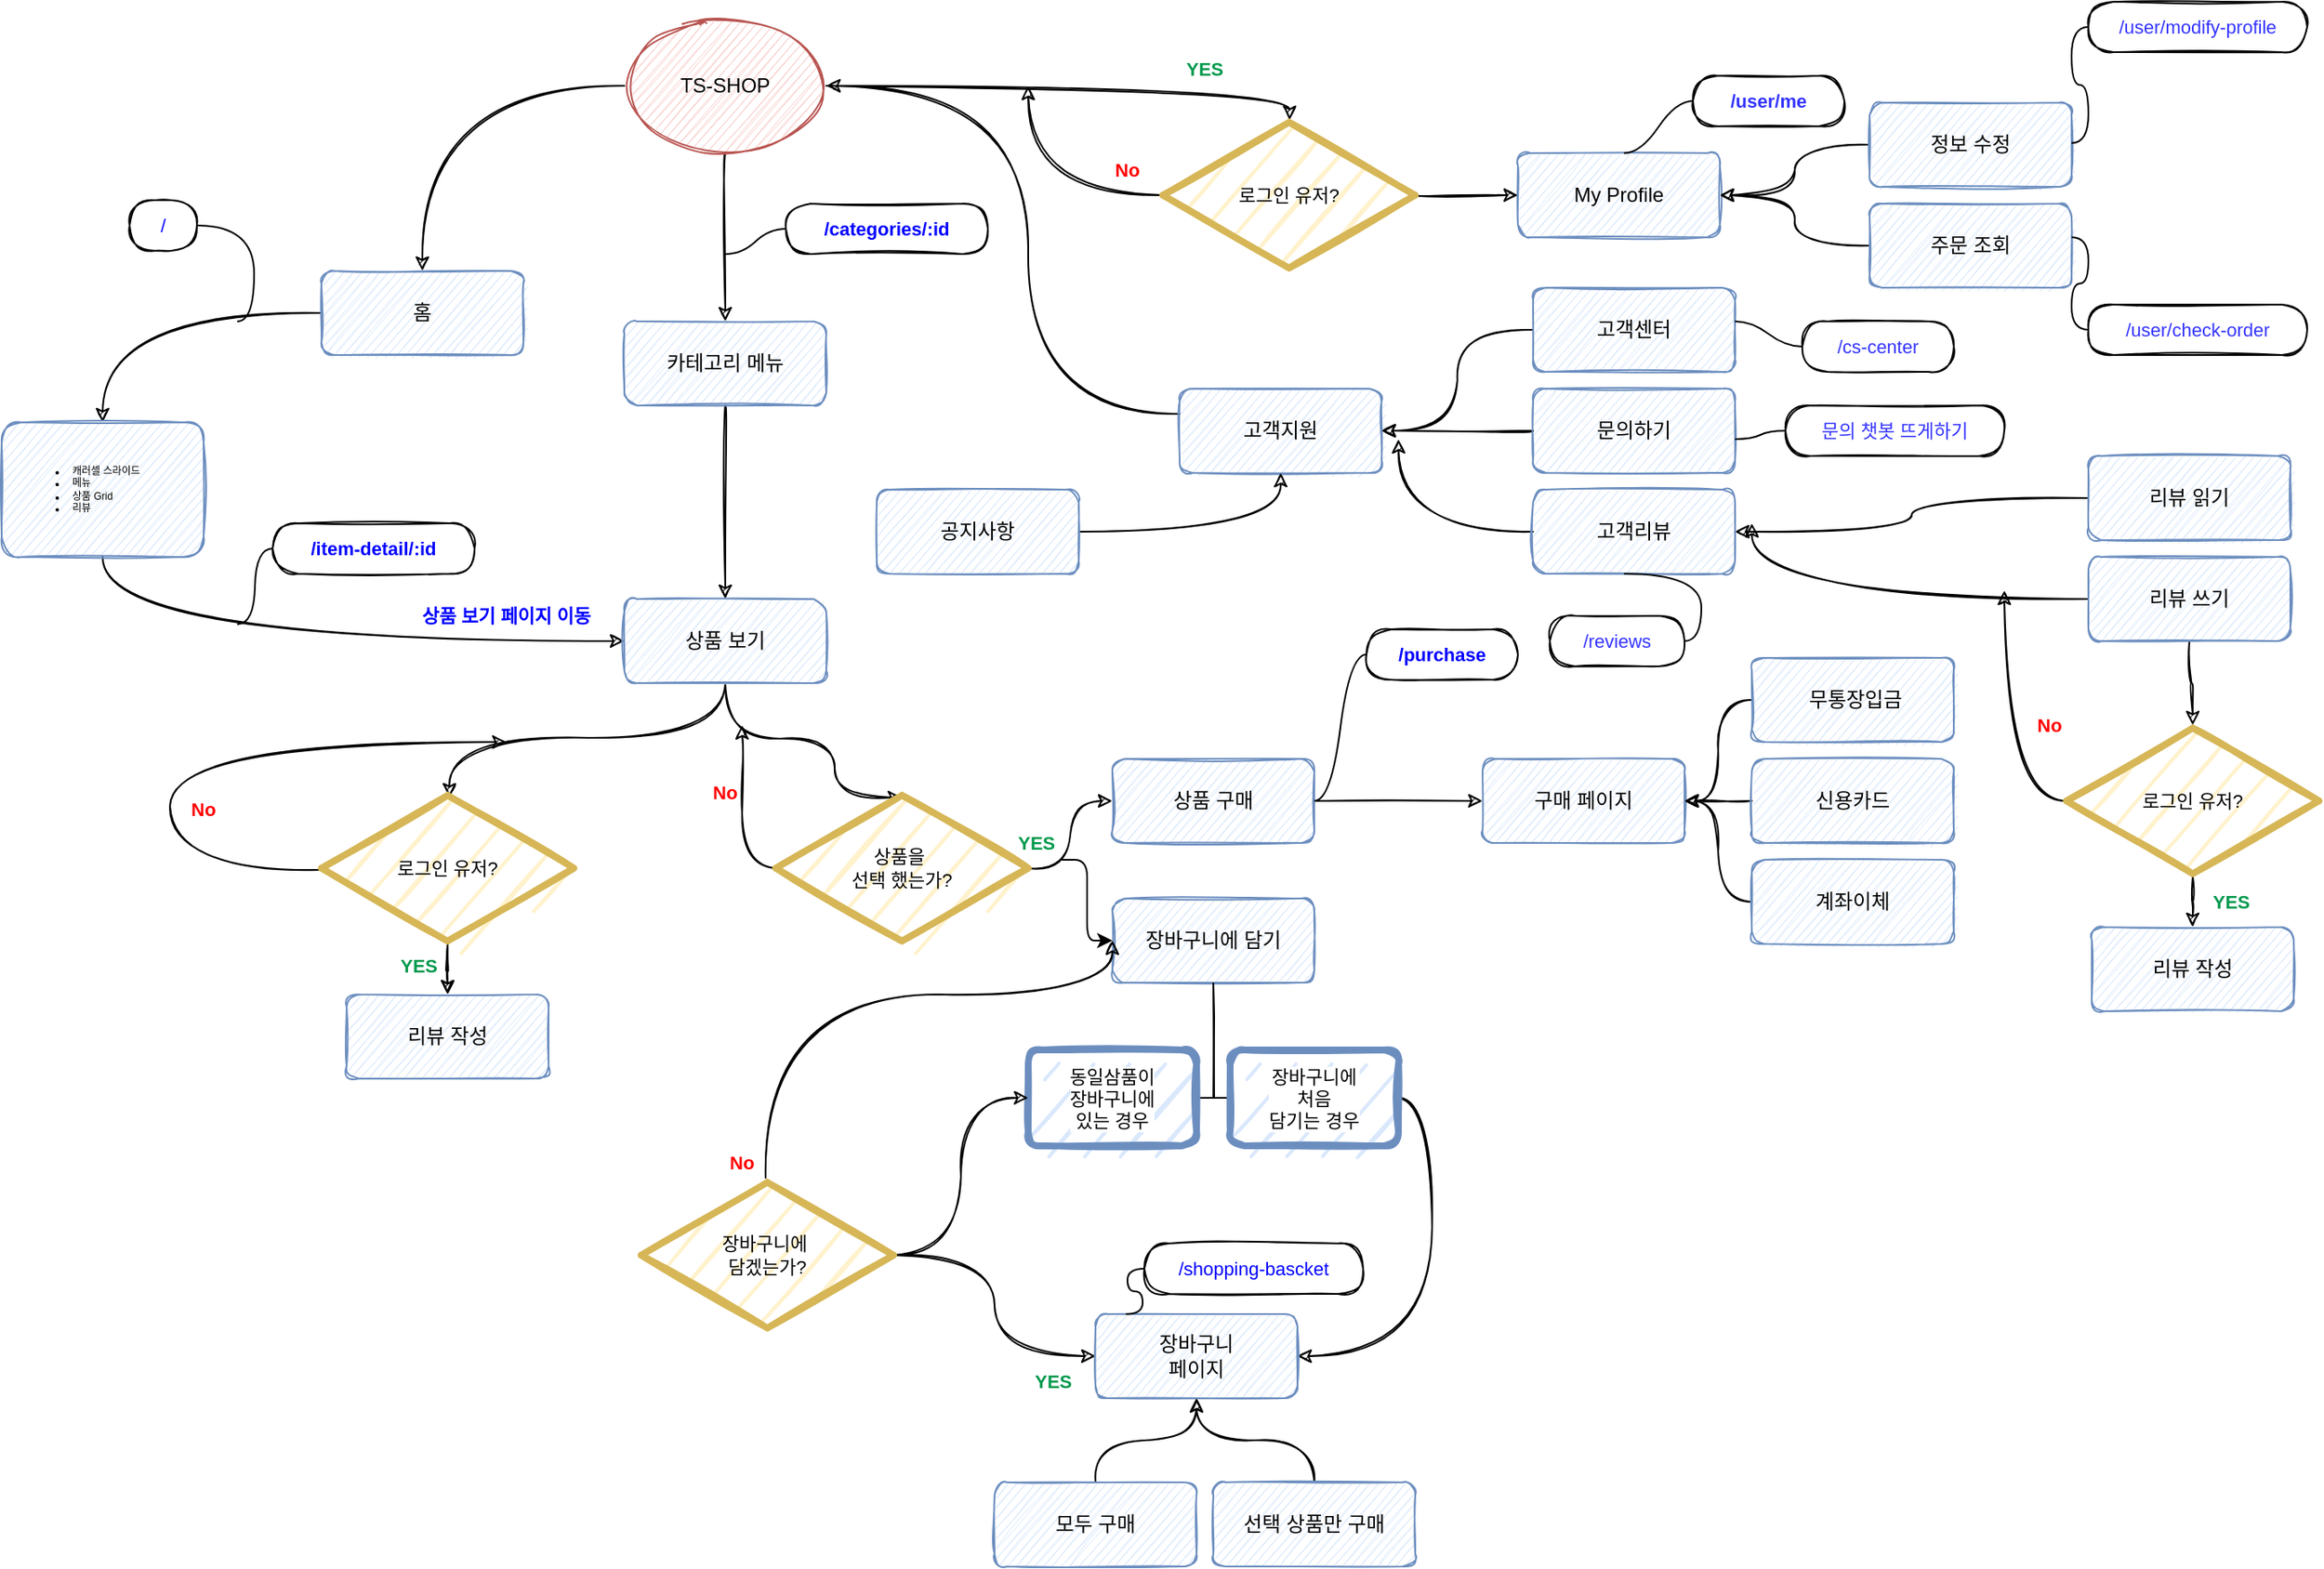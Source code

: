 <mxfile version="14.4.3" type="device"><diagram id="URcRM66wuQCaEHeWnDyR" name="Page-1"><mxGraphModel dx="2858" dy="1134" grid="1" gridSize="10" guides="1" tooltips="1" connect="1" arrows="1" fold="1" page="1" pageScale="1" pageWidth="827" pageHeight="1169" math="0" shadow="0"><root><mxCell id="0"/><mxCell id="1" parent="0"/><mxCell id="Hd69XE3GKQos9guleVR0-10" value="" style="edgeStyle=orthogonalEdgeStyle;orthogonalLoop=1;jettySize=auto;html=1;sketch=1;curved=1;" edge="1" parent="1" source="Hd69XE3GKQos9guleVR0-8" target="Hd69XE3GKQos9guleVR0-9"><mxGeometry relative="1" as="geometry"/></mxCell><mxCell id="Hd69XE3GKQos9guleVR0-22" style="edgeStyle=orthogonalEdgeStyle;curved=1;rounded=0;sketch=1;orthogonalLoop=1;jettySize=auto;html=1;entryX=0.5;entryY=0;entryDx=0;entryDy=0;fontSize=11;fontColor=#0000FF;" edge="1" parent="1" source="Hd69XE3GKQos9guleVR0-8" target="Hd69XE3GKQos9guleVR0-21"><mxGeometry relative="1" as="geometry"/></mxCell><mxCell id="Hd69XE3GKQos9guleVR0-120" style="edgeStyle=orthogonalEdgeStyle;curved=1;rounded=0;sketch=1;orthogonalLoop=1;jettySize=auto;html=1;entryX=0.502;entryY=0.004;entryDx=0;entryDy=0;entryPerimeter=0;fontSize=11;fontColor=#000000;" edge="1" parent="1" source="Hd69XE3GKQos9guleVR0-8" target="Hd69XE3GKQos9guleVR0-119"><mxGeometry relative="1" as="geometry"/></mxCell><mxCell id="Hd69XE3GKQos9guleVR0-8" value="TS-SHOP" style="ellipse;whiteSpace=wrap;html=1;sketch=1;rounded=1;fillColor=#f8cecc;strokeColor=#b85450;" vertex="1" parent="1"><mxGeometry x="-180" y="20" width="120" height="80" as="geometry"/></mxCell><mxCell id="Hd69XE3GKQos9guleVR0-14" value="" style="edgeStyle=orthogonalEdgeStyle;sketch=1;orthogonalLoop=1;jettySize=auto;html=1;fontSize=6;curved=1;" edge="1" parent="1" source="Hd69XE3GKQos9guleVR0-9" target="Hd69XE3GKQos9guleVR0-11"><mxGeometry relative="1" as="geometry"/></mxCell><mxCell id="Hd69XE3GKQos9guleVR0-9" value="홈" style="whiteSpace=wrap;html=1;fillColor=#dae8fc;strokeColor=#6c8ebf;sketch=1;rounded=1;" vertex="1" parent="1"><mxGeometry x="-360" y="170" width="120" height="50" as="geometry"/></mxCell><mxCell id="Hd69XE3GKQos9guleVR0-31" style="edgeStyle=orthogonalEdgeStyle;curved=1;rounded=0;sketch=1;orthogonalLoop=1;jettySize=auto;html=1;entryX=0;entryY=0.5;entryDx=0;entryDy=0;fontSize=11;fontColor=#0000FF;exitX=0.5;exitY=1;exitDx=0;exitDy=0;" edge="1" parent="1" source="Hd69XE3GKQos9guleVR0-11" target="Hd69XE3GKQos9guleVR0-26"><mxGeometry relative="1" as="geometry"/></mxCell><mxCell id="Hd69XE3GKQos9guleVR0-11" value="&lt;ul style=&quot;font-size: 6px;&quot;&gt;&lt;li style=&quot;font-size: 6px;&quot;&gt;캐러셀 스라이드&lt;/li&gt;&lt;li style=&quot;font-size: 6px;&quot;&gt;메뉴&lt;/li&gt;&lt;li style=&quot;font-size: 6px;&quot;&gt;상품 Grid&lt;/li&gt;&lt;li style=&quot;font-size: 6px;&quot;&gt;리뷰&lt;/li&gt;&lt;/ul&gt;" style="text;strokeColor=#6c8ebf;fillColor=#dae8fc;html=1;whiteSpace=wrap;verticalAlign=middle;overflow=hidden;fontSize=6;sketch=1;align=left;rounded=1;" vertex="1" parent="1"><mxGeometry x="-550" y="260" width="120" height="80" as="geometry"/></mxCell><mxCell id="Hd69XE3GKQos9guleVR0-27" style="edgeStyle=orthogonalEdgeStyle;curved=1;rounded=0;sketch=1;orthogonalLoop=1;jettySize=auto;html=1;fontSize=11;fontColor=#0000FF;" edge="1" parent="1" source="Hd69XE3GKQos9guleVR0-21" target="Hd69XE3GKQos9guleVR0-26"><mxGeometry relative="1" as="geometry"/></mxCell><mxCell id="Hd69XE3GKQos9guleVR0-21" value="카테고리 메뉴" style="whiteSpace=wrap;html=1;fillColor=#dae8fc;strokeColor=#6c8ebf;sketch=1;rounded=1;" vertex="1" parent="1"><mxGeometry x="-180" y="200" width="120" height="50" as="geometry"/></mxCell><mxCell id="Hd69XE3GKQos9guleVR0-41" style="edgeStyle=orthogonalEdgeStyle;curved=1;rounded=0;sketch=1;orthogonalLoop=1;jettySize=auto;html=1;entryX=0.507;entryY=0.033;entryDx=0;entryDy=0;fontSize=11;fontColor=#0000FF;exitX=0.5;exitY=1;exitDx=0;exitDy=0;entryPerimeter=0;" edge="1" parent="1" source="Hd69XE3GKQos9guleVR0-26" target="Hd69XE3GKQos9guleVR0-45"><mxGeometry relative="1" as="geometry"><mxPoint x="-240" y="450" as="targetPoint"/></mxGeometry></mxCell><mxCell id="Hd69XE3GKQos9guleVR0-63" style="edgeStyle=orthogonalEdgeStyle;curved=1;rounded=0;sketch=1;orthogonalLoop=1;jettySize=auto;html=1;entryX=0.5;entryY=0.033;entryDx=0;entryDy=0;entryPerimeter=0;fontSize=11;fontColor=#00994D;" edge="1" parent="1" source="Hd69XE3GKQos9guleVR0-26" target="Hd69XE3GKQos9guleVR0-61"><mxGeometry relative="1" as="geometry"><Array as="points"><mxPoint x="-120" y="448"/><mxPoint x="-55" y="448"/></Array></mxGeometry></mxCell><mxCell id="Hd69XE3GKQos9guleVR0-26" value="상품 보기" style="whiteSpace=wrap;html=1;fillColor=#dae8fc;strokeColor=#6c8ebf;sketch=1;rounded=1;" vertex="1" parent="1"><mxGeometry x="-180" y="365" width="120" height="50" as="geometry"/></mxCell><mxCell id="Hd69XE3GKQos9guleVR0-32" value="상품 보기 페이지 이동" style="text;html=1;strokeColor=none;fillColor=none;align=center;verticalAlign=middle;whiteSpace=wrap;rounded=0;sketch=1;fontSize=11;fontColor=#0000FF;fontStyle=1" vertex="1" parent="1"><mxGeometry x="-310" y="365" width="120" height="20" as="geometry"/></mxCell><mxCell id="Hd69XE3GKQos9guleVR0-33" value="/categories/:id" style="whiteSpace=wrap;html=1;rounded=1;arcSize=50;align=center;verticalAlign=middle;strokeWidth=1;autosize=1;spacing=4;treeFolding=1;treeMoving=1;newEdgeStyle={&quot;edgeStyle&quot;:&quot;entityRelationEdgeStyle&quot;,&quot;startArrow&quot;:&quot;none&quot;,&quot;endArrow&quot;:&quot;none&quot;,&quot;segment&quot;:10,&quot;curved&quot;:1};sketch=1;gradientColor=none;fontSize=11;fontColor=#0000FF;fontStyle=1" vertex="1" parent="1"><mxGeometry x="-84" y="130" width="120" height="30" as="geometry"/></mxCell><mxCell id="Hd69XE3GKQos9guleVR0-34" value="" style="edgeStyle=entityRelationEdgeStyle;startArrow=none;endArrow=none;segment=10;curved=1;fontSize=11;fontColor=#0000FF;" edge="1" target="Hd69XE3GKQos9guleVR0-33" parent="1"><mxGeometry relative="1" as="geometry"><mxPoint x="-120" y="160" as="sourcePoint"/></mxGeometry></mxCell><mxCell id="Hd69XE3GKQos9guleVR0-39" value="장바구니에 담기" style="whiteSpace=wrap;html=1;fillColor=#dae8fc;strokeColor=#6c8ebf;sketch=1;rounded=1;" vertex="1" parent="1"><mxGeometry x="110" y="543" width="120" height="50" as="geometry"/></mxCell><mxCell id="Hd69XE3GKQos9guleVR0-77" style="edgeStyle=orthogonalEdgeStyle;curved=1;rounded=0;sketch=1;orthogonalLoop=1;jettySize=auto;html=1;entryX=0;entryY=0.5;entryDx=0;entryDy=0;fontSize=11;fontColor=#00994D;" edge="1" parent="1" source="Hd69XE3GKQos9guleVR0-40" target="Hd69XE3GKQos9guleVR0-76"><mxGeometry relative="1" as="geometry"/></mxCell><mxCell id="Hd69XE3GKQos9guleVR0-40" value="상품 구매" style="whiteSpace=wrap;html=1;fillColor=#dae8fc;strokeColor=#6c8ebf;sketch=1;rounded=1;" vertex="1" parent="1"><mxGeometry x="110" y="460" width="120" height="50" as="geometry"/></mxCell><mxCell id="Hd69XE3GKQos9guleVR0-48" style="edgeStyle=orthogonalEdgeStyle;curved=1;rounded=0;sketch=1;orthogonalLoop=1;jettySize=auto;html=1;fontSize=11;fontColor=#0000FF;exitX=-0.007;exitY=0.511;exitDx=0;exitDy=0;exitPerimeter=0;" edge="1" parent="1" source="Hd69XE3GKQos9guleVR0-45"><mxGeometry relative="1" as="geometry"><mxPoint x="-250" y="450" as="targetPoint"/><Array as="points"><mxPoint x="-450" y="526"/><mxPoint x="-450" y="450"/></Array></mxGeometry></mxCell><mxCell id="Hd69XE3GKQos9guleVR0-55" style="edgeStyle=orthogonalEdgeStyle;curved=1;rounded=0;sketch=1;orthogonalLoop=1;jettySize=auto;html=1;entryX=0.5;entryY=0;entryDx=0;entryDy=0;fontSize=11;fontColor=#FF0000;" edge="1" parent="1" source="Hd69XE3GKQos9guleVR0-45" target="Hd69XE3GKQos9guleVR0-54"><mxGeometry relative="1" as="geometry"/></mxCell><mxCell id="Hd69XE3GKQos9guleVR0-70" value="" style="edgeStyle=orthogonalEdgeStyle;curved=1;rounded=0;sketch=1;orthogonalLoop=1;jettySize=auto;html=1;fontSize=11;fontColor=#00994D;" edge="1" parent="1" source="Hd69XE3GKQos9guleVR0-45" target="Hd69XE3GKQos9guleVR0-54"><mxGeometry relative="1" as="geometry"/></mxCell><mxCell id="Hd69XE3GKQos9guleVR0-45" value="로그인 유저?" style="html=1;whiteSpace=wrap;aspect=fixed;shape=isoRectangle;rounded=1;sketch=1;strokeWidth=4;fontSize=11;align=center;fillColor=#fff2cc;strokeColor=#d6b656;" vertex="1" parent="1"><mxGeometry x="-360" y="480" width="150" height="90" as="geometry"/></mxCell><mxCell id="Hd69XE3GKQos9guleVR0-49" value="/item-detail/:id" style="whiteSpace=wrap;html=1;rounded=1;arcSize=50;align=center;verticalAlign=middle;strokeWidth=1;autosize=1;spacing=4;treeFolding=1;treeMoving=1;newEdgeStyle={&quot;edgeStyle&quot;:&quot;entityRelationEdgeStyle&quot;,&quot;startArrow&quot;:&quot;none&quot;,&quot;endArrow&quot;:&quot;none&quot;,&quot;segment&quot;:10,&quot;curved&quot;:1};sketch=1;gradientColor=none;fontSize=11;fontColor=#0000FF;fontStyle=1" vertex="1" parent="1"><mxGeometry x="-389" y="320" width="120" height="30" as="geometry"/></mxCell><mxCell id="Hd69XE3GKQos9guleVR0-50" value="" style="edgeStyle=entityRelationEdgeStyle;startArrow=none;endArrow=none;segment=10;curved=1;fontSize=11;fontColor=#0000FF;" edge="1" target="Hd69XE3GKQos9guleVR0-49" parent="1"><mxGeometry relative="1" as="geometry"><mxPoint x="-410" y="380" as="sourcePoint"/></mxGeometry></mxCell><mxCell id="Hd69XE3GKQos9guleVR0-51" value="/" style="whiteSpace=wrap;html=1;rounded=1;arcSize=50;align=center;verticalAlign=middle;strokeWidth=1;autosize=1;spacing=4;treeFolding=1;treeMoving=1;newEdgeStyle={&quot;edgeStyle&quot;:&quot;entityRelationEdgeStyle&quot;,&quot;startArrow&quot;:&quot;none&quot;,&quot;endArrow&quot;:&quot;none&quot;,&quot;segment&quot;:10,&quot;curved&quot;:1};sketch=1;gradientColor=none;fontSize=11;fontColor=#0000FF;" vertex="1" parent="1"><mxGeometry x="-474" y="128" width="40" height="30" as="geometry"/></mxCell><mxCell id="Hd69XE3GKQos9guleVR0-52" value="" style="edgeStyle=entityRelationEdgeStyle;startArrow=none;endArrow=none;segment=10;curved=1;fontSize=11;fontColor=#0000FF;" edge="1" target="Hd69XE3GKQos9guleVR0-51" parent="1"><mxGeometry relative="1" as="geometry"><mxPoint x="-410" y="200" as="sourcePoint"/></mxGeometry></mxCell><mxCell id="Hd69XE3GKQos9guleVR0-53" value="No" style="text;html=1;strokeColor=none;fillColor=none;align=center;verticalAlign=middle;whiteSpace=wrap;rounded=0;sketch=1;fontSize=11;fontStyle=1;fontColor=#FF0000;" vertex="1" parent="1"><mxGeometry x="-440" y="480" width="20" height="20" as="geometry"/></mxCell><mxCell id="Hd69XE3GKQos9guleVR0-54" value="리뷰 작성" style="whiteSpace=wrap;html=1;fillColor=#dae8fc;strokeColor=#6c8ebf;sketch=1;rounded=1;" vertex="1" parent="1"><mxGeometry x="-345" y="600" width="120" height="50" as="geometry"/></mxCell><mxCell id="Hd69XE3GKQos9guleVR0-56" value="YES" style="text;html=1;strokeColor=none;fillColor=none;align=center;verticalAlign=middle;whiteSpace=wrap;rounded=0;sketch=1;fontSize=11;fontStyle=1;fontColor=#00994D;" vertex="1" parent="1"><mxGeometry x="-317" y="573" width="30" height="20" as="geometry"/></mxCell><mxCell id="Hd69XE3GKQos9guleVR0-68" style="edgeStyle=orthogonalEdgeStyle;curved=1;rounded=0;sketch=1;orthogonalLoop=1;jettySize=auto;html=1;fontSize=11;fontColor=#00994D;" edge="1" parent="1" source="Hd69XE3GKQos9guleVR0-61" target="Hd69XE3GKQos9guleVR0-40"><mxGeometry relative="1" as="geometry"/></mxCell><mxCell id="Hd69XE3GKQos9guleVR0-74" style="edgeStyle=orthogonalEdgeStyle;curved=1;rounded=0;sketch=1;orthogonalLoop=1;jettySize=auto;html=1;fontSize=11;fontColor=#00994D;" edge="1" parent="1" source="Hd69XE3GKQos9guleVR0-61"><mxGeometry relative="1" as="geometry"><mxPoint x="-110" y="440" as="targetPoint"/></mxGeometry></mxCell><mxCell id="Hd69XE3GKQos9guleVR0-61" value="상품을&amp;nbsp;&lt;br&gt;선택 했는가?" style="html=1;whiteSpace=wrap;aspect=fixed;shape=isoRectangle;rounded=1;sketch=1;strokeWidth=4;fontSize=11;align=center;fillColor=#fff2cc;strokeColor=#d6b656;" vertex="1" parent="1"><mxGeometry x="-90" y="480" width="150" height="90" as="geometry"/></mxCell><mxCell id="Hd69XE3GKQos9guleVR0-69" value="" style="edgeStyle=elbowEdgeStyle;elbow=horizontal;endArrow=classic;html=1;fontSize=11;fontColor=#00994D;entryX=0;entryY=0.5;entryDx=0;entryDy=0;" edge="1" parent="1" target="Hd69XE3GKQos9guleVR0-39"><mxGeometry width="50" height="50" relative="1" as="geometry"><mxPoint x="80" y="520" as="sourcePoint"/><mxPoint x="100" y="570" as="targetPoint"/></mxGeometry></mxCell><mxCell id="Hd69XE3GKQos9guleVR0-71" value="YES" style="text;html=1;strokeColor=none;fillColor=none;align=center;verticalAlign=middle;whiteSpace=wrap;rounded=0;sketch=1;fontSize=11;fontStyle=1;fontColor=#00994D;" vertex="1" parent="1"><mxGeometry x="50" y="500" width="30" height="20" as="geometry"/></mxCell><mxCell id="Hd69XE3GKQos9guleVR0-75" value="No" style="text;html=1;strokeColor=none;fillColor=none;align=center;verticalAlign=middle;whiteSpace=wrap;rounded=0;sketch=1;fontSize=11;fontStyle=1;fontColor=#FF0000;" vertex="1" parent="1"><mxGeometry x="-130" y="470" width="20" height="20" as="geometry"/></mxCell><mxCell id="Hd69XE3GKQos9guleVR0-76" value="구매 페이지" style="whiteSpace=wrap;html=1;fillColor=#dae8fc;strokeColor=#6c8ebf;sketch=1;rounded=1;" vertex="1" parent="1"><mxGeometry x="330" y="460" width="120" height="50" as="geometry"/></mxCell><mxCell id="Hd69XE3GKQos9guleVR0-85" value="/purchase" style="whiteSpace=wrap;html=1;rounded=1;arcSize=50;align=center;verticalAlign=middle;strokeWidth=1;autosize=1;spacing=4;treeFolding=1;treeMoving=1;newEdgeStyle={&quot;edgeStyle&quot;:&quot;entityRelationEdgeStyle&quot;,&quot;startArrow&quot;:&quot;none&quot;,&quot;endArrow&quot;:&quot;none&quot;,&quot;segment&quot;:10,&quot;curved&quot;:1};sketch=1;gradientColor=none;fontSize=11;labelBackgroundColor=#ffffff;fontColor=#0000FF;fontStyle=1" vertex="1" parent="1"><mxGeometry x="261" y="383" width="90" height="30" as="geometry"/></mxCell><mxCell id="Hd69XE3GKQos9guleVR0-86" value="" style="edgeStyle=entityRelationEdgeStyle;startArrow=none;endArrow=none;segment=10;curved=1;fontSize=11;fontColor=#00994D;exitX=1;exitY=0.5;exitDx=0;exitDy=0;" edge="1" target="Hd69XE3GKQos9guleVR0-85" parent="1" source="Hd69XE3GKQos9guleVR0-40"><mxGeometry relative="1" as="geometry"><mxPoint x="210" y="430" as="sourcePoint"/></mxGeometry></mxCell><mxCell id="Hd69XE3GKQos9guleVR0-92" style="edgeStyle=orthogonalEdgeStyle;curved=1;rounded=0;sketch=1;orthogonalLoop=1;jettySize=auto;html=1;entryX=1;entryY=0.5;entryDx=0;entryDy=0;fontSize=11;fontColor=#0000FF;" edge="1" parent="1" source="Hd69XE3GKQos9guleVR0-87" target="Hd69XE3GKQos9guleVR0-76"><mxGeometry relative="1" as="geometry"/></mxCell><mxCell id="Hd69XE3GKQos9guleVR0-87" value="&amp;nbsp;무통장입금" style="whiteSpace=wrap;html=1;fillColor=#dae8fc;strokeColor=#6c8ebf;sketch=1;rounded=1;" vertex="1" parent="1"><mxGeometry x="490" y="400" width="120" height="50" as="geometry"/></mxCell><mxCell id="Hd69XE3GKQos9guleVR0-93" style="edgeStyle=orthogonalEdgeStyle;curved=1;rounded=0;sketch=1;orthogonalLoop=1;jettySize=auto;html=1;fontSize=11;fontColor=#0000FF;" edge="1" parent="1" source="Hd69XE3GKQos9guleVR0-88"><mxGeometry relative="1" as="geometry"><mxPoint x="450" y="485" as="targetPoint"/></mxGeometry></mxCell><mxCell id="Hd69XE3GKQos9guleVR0-88" value="신용카드" style="whiteSpace=wrap;html=1;fillColor=#dae8fc;strokeColor=#6c8ebf;sketch=1;rounded=1;" vertex="1" parent="1"><mxGeometry x="490" y="460" width="120" height="50" as="geometry"/></mxCell><mxCell id="Hd69XE3GKQos9guleVR0-94" style="edgeStyle=orthogonalEdgeStyle;curved=1;rounded=0;sketch=1;orthogonalLoop=1;jettySize=auto;html=1;entryX=1;entryY=0.5;entryDx=0;entryDy=0;fontSize=11;fontColor=#0000FF;" edge="1" parent="1" source="Hd69XE3GKQos9guleVR0-89" target="Hd69XE3GKQos9guleVR0-76"><mxGeometry relative="1" as="geometry"/></mxCell><mxCell id="Hd69XE3GKQos9guleVR0-89" value="계좌이체" style="whiteSpace=wrap;html=1;fillColor=#dae8fc;strokeColor=#6c8ebf;sketch=1;rounded=1;" vertex="1" parent="1"><mxGeometry x="490" y="520" width="120" height="50" as="geometry"/></mxCell><mxCell id="Hd69XE3GKQos9guleVR0-100" value="" style="edgeStyle=orthogonalEdgeStyle;startArrow=none;endArrow=none;rounded=0;targetPortConstraint=eastwest;sourcePortConstraint=northsouth;fontSize=11;fontColor=#0000FF;" edge="1" target="Hd69XE3GKQos9guleVR0-102" parent="1"><mxGeometry relative="1" as="geometry"><mxPoint x="170" y="593" as="sourcePoint"/></mxGeometry></mxCell><mxCell id="Hd69XE3GKQos9guleVR0-101" value="" style="edgeStyle=orthogonalEdgeStyle;startArrow=none;endArrow=none;rounded=0;targetPortConstraint=eastwest;sourcePortConstraint=northsouth;fontSize=11;fontColor=#0000FF;" edge="1" target="Hd69XE3GKQos9guleVR0-103" parent="1"><mxGeometry relative="1" as="geometry"><mxPoint x="170" y="593" as="sourcePoint"/></mxGeometry></mxCell><mxCell id="Hd69XE3GKQos9guleVR0-102" value="동일삼품이 &lt;br&gt;장바구니에&lt;br&gt;있는 경우" style="whiteSpace=wrap;html=1;align=center;verticalAlign=middle;treeFolding=1;treeMoving=1;rounded=1;labelBackgroundColor=#ffffff;sketch=1;strokeWidth=4;fontSize=11;fillColor=#dae8fc;strokeColor=#6c8ebf;" vertex="1" parent="1"><mxGeometry x="60" y="633" width="100" height="57" as="geometry"/></mxCell><mxCell id="Hd69XE3GKQos9guleVR0-111" style="edgeStyle=orthogonalEdgeStyle;curved=1;rounded=0;sketch=1;orthogonalLoop=1;jettySize=auto;html=1;entryX=1;entryY=0.5;entryDx=0;entryDy=0;fontSize=11;fontColor=#0000FF;exitX=1;exitY=0.5;exitDx=0;exitDy=0;" edge="1" parent="1" source="Hd69XE3GKQos9guleVR0-103" target="Hd69XE3GKQos9guleVR0-108"><mxGeometry relative="1" as="geometry"/></mxCell><mxCell id="Hd69XE3GKQos9guleVR0-103" value="&lt;font color=&quot;#000000&quot;&gt;장바구니에&lt;br&gt;처음&lt;br&gt;담기는 경우&lt;/font&gt;" style="whiteSpace=wrap;html=1;align=center;verticalAlign=middle;treeFolding=1;treeMoving=1;rounded=1;labelBackgroundColor=#ffffff;sketch=1;strokeWidth=4;fontSize=11;fillColor=#dae8fc;strokeColor=#6c8ebf;" vertex="1" parent="1"><mxGeometry x="180" y="633" width="100" height="57" as="geometry"/></mxCell><mxCell id="Hd69XE3GKQos9guleVR0-105" style="edgeStyle=orthogonalEdgeStyle;curved=1;rounded=0;sketch=1;orthogonalLoop=1;jettySize=auto;html=1;entryX=0;entryY=0.5;entryDx=0;entryDy=0;fontSize=11;fontColor=#0000FF;" edge="1" parent="1" source="Hd69XE3GKQos9guleVR0-104" target="Hd69XE3GKQos9guleVR0-102"><mxGeometry relative="1" as="geometry"/></mxCell><mxCell id="Hd69XE3GKQos9guleVR0-106" style="edgeStyle=orthogonalEdgeStyle;curved=1;rounded=0;sketch=1;orthogonalLoop=1;jettySize=auto;html=1;entryX=0;entryY=0.5;entryDx=0;entryDy=0;fontSize=11;fontColor=#0000FF;exitX=0.493;exitY=-0.011;exitDx=0;exitDy=0;exitPerimeter=0;" edge="1" parent="1" source="Hd69XE3GKQos9guleVR0-104" target="Hd69XE3GKQos9guleVR0-39"><mxGeometry relative="1" as="geometry"><Array as="points"><mxPoint x="-96" y="600"/><mxPoint x="110" y="600"/></Array></mxGeometry></mxCell><mxCell id="Hd69XE3GKQos9guleVR0-109" style="edgeStyle=orthogonalEdgeStyle;curved=1;rounded=0;sketch=1;orthogonalLoop=1;jettySize=auto;html=1;entryX=0;entryY=0.5;entryDx=0;entryDy=0;fontSize=11;fontColor=#0000FF;" edge="1" parent="1" source="Hd69XE3GKQos9guleVR0-104" target="Hd69XE3GKQos9guleVR0-108"><mxGeometry relative="1" as="geometry"/></mxCell><mxCell id="Hd69XE3GKQos9guleVR0-104" value="장바구니에&amp;nbsp;&lt;br&gt;담겠는가?" style="html=1;whiteSpace=wrap;aspect=fixed;shape=isoRectangle;rounded=1;sketch=1;strokeWidth=4;fontSize=11;align=center;fillColor=#fff2cc;strokeColor=#d6b656;" vertex="1" parent="1"><mxGeometry x="-170" y="710" width="150" height="90" as="geometry"/></mxCell><mxCell id="Hd69XE3GKQos9guleVR0-107" value="No" style="text;html=1;strokeColor=none;fillColor=none;align=center;verticalAlign=middle;whiteSpace=wrap;rounded=0;sketch=1;fontSize=11;fontStyle=1;fontColor=#FF0000;" vertex="1" parent="1"><mxGeometry x="-120" y="690" width="20" height="20" as="geometry"/></mxCell><mxCell id="Hd69XE3GKQos9guleVR0-108" value="장바구니&lt;br&gt;페이지" style="whiteSpace=wrap;html=1;fillColor=#dae8fc;strokeColor=#6c8ebf;sketch=1;rounded=1;" vertex="1" parent="1"><mxGeometry x="100" y="790" width="120" height="50" as="geometry"/></mxCell><mxCell id="Hd69XE3GKQos9guleVR0-110" value="YES" style="text;html=1;strokeColor=none;fillColor=none;align=center;verticalAlign=middle;whiteSpace=wrap;rounded=0;sketch=1;fontSize=11;fontStyle=1;fontColor=#00994D;" vertex="1" parent="1"><mxGeometry x="60" y="820" width="30" height="20" as="geometry"/></mxCell><mxCell id="Hd69XE3GKQos9guleVR0-112" value="/shopping-bascket" style="whiteSpace=wrap;html=1;rounded=1;arcSize=50;align=center;verticalAlign=middle;strokeWidth=1;autosize=1;spacing=4;treeFolding=1;treeMoving=1;newEdgeStyle={&quot;edgeStyle&quot;:&quot;entityRelationEdgeStyle&quot;,&quot;startArrow&quot;:&quot;none&quot;,&quot;endArrow&quot;:&quot;none&quot;,&quot;segment&quot;:10,&quot;curved&quot;:1};labelBackgroundColor=#ffffff;sketch=1;gradientColor=none;fontSize=11;fontColor=#0000FF;" vertex="1" parent="1"><mxGeometry x="129" y="748" width="130" height="30" as="geometry"/></mxCell><mxCell id="Hd69XE3GKQos9guleVR0-113" value="" style="edgeStyle=entityRelationEdgeStyle;startArrow=none;endArrow=none;segment=10;curved=1;fontSize=11;fontColor=#0000FF;" edge="1" target="Hd69XE3GKQos9guleVR0-112" parent="1"><mxGeometry relative="1" as="geometry"><mxPoint x="118" y="790" as="sourcePoint"/></mxGeometry></mxCell><mxCell id="Hd69XE3GKQos9guleVR0-116" style="edgeStyle=orthogonalEdgeStyle;curved=1;rounded=0;sketch=1;orthogonalLoop=1;jettySize=auto;html=1;entryX=0.5;entryY=1;entryDx=0;entryDy=0;fontSize=11;fontColor=#000000;" edge="1" parent="1" source="Hd69XE3GKQos9guleVR0-114" target="Hd69XE3GKQos9guleVR0-108"><mxGeometry relative="1" as="geometry"/></mxCell><mxCell id="Hd69XE3GKQos9guleVR0-114" value="모두 구매" style="whiteSpace=wrap;html=1;fillColor=#dae8fc;strokeColor=#6c8ebf;sketch=1;rounded=1;" vertex="1" parent="1"><mxGeometry x="40" y="890" width="120" height="50" as="geometry"/></mxCell><mxCell id="Hd69XE3GKQos9guleVR0-117" style="edgeStyle=orthogonalEdgeStyle;curved=1;rounded=0;sketch=1;orthogonalLoop=1;jettySize=auto;html=1;fontSize=11;fontColor=#000000;" edge="1" parent="1" source="Hd69XE3GKQos9guleVR0-115" target="Hd69XE3GKQos9guleVR0-108"><mxGeometry relative="1" as="geometry"/></mxCell><mxCell id="Hd69XE3GKQos9guleVR0-115" value="선택 상품만 구매" style="whiteSpace=wrap;html=1;fillColor=#dae8fc;strokeColor=#6c8ebf;sketch=1;rounded=1;" vertex="1" parent="1"><mxGeometry x="170" y="890" width="120" height="50" as="geometry"/></mxCell><mxCell id="Hd69XE3GKQos9guleVR0-118" value="My Profile" style="whiteSpace=wrap;html=1;fillColor=#dae8fc;strokeColor=#6c8ebf;sketch=1;rounded=1;" vertex="1" parent="1"><mxGeometry x="351" y="100" width="120" height="50" as="geometry"/></mxCell><mxCell id="Hd69XE3GKQos9guleVR0-122" style="edgeStyle=orthogonalEdgeStyle;curved=1;rounded=0;sketch=1;orthogonalLoop=1;jettySize=auto;html=1;entryX=0;entryY=0.5;entryDx=0;entryDy=0;fontSize=11;fontColor=#000000;" edge="1" parent="1" source="Hd69XE3GKQos9guleVR0-119" target="Hd69XE3GKQos9guleVR0-118"><mxGeometry relative="1" as="geometry"/></mxCell><mxCell id="Hd69XE3GKQos9guleVR0-123" style="edgeStyle=orthogonalEdgeStyle;curved=1;rounded=0;sketch=1;orthogonalLoop=1;jettySize=auto;html=1;fontSize=11;fontColor=#000000;" edge="1" parent="1" source="Hd69XE3GKQos9guleVR0-119"><mxGeometry relative="1" as="geometry"><mxPoint x="60" y="60" as="targetPoint"/></mxGeometry></mxCell><mxCell id="Hd69XE3GKQos9guleVR0-119" value="로그인 유저?" style="html=1;whiteSpace=wrap;aspect=fixed;shape=isoRectangle;rounded=1;sketch=1;strokeWidth=4;fontSize=11;align=center;fillColor=#fff2cc;strokeColor=#d6b656;" vertex="1" parent="1"><mxGeometry x="140" y="80" width="150" height="90" as="geometry"/></mxCell><mxCell id="Hd69XE3GKQos9guleVR0-124" value="No" style="text;html=1;strokeColor=none;fillColor=none;align=center;verticalAlign=middle;whiteSpace=wrap;rounded=0;sketch=1;fontSize=11;fontStyle=1;fontColor=#FF0000;" vertex="1" parent="1"><mxGeometry x="109" y="100" width="20" height="20" as="geometry"/></mxCell><mxCell id="Hd69XE3GKQos9guleVR0-125" value="YES" style="text;html=1;strokeColor=none;fillColor=none;align=center;verticalAlign=middle;whiteSpace=wrap;rounded=0;sketch=1;fontSize=11;fontStyle=1;fontColor=#00994D;" vertex="1" parent="1"><mxGeometry x="150" y="40" width="30" height="20" as="geometry"/></mxCell><mxCell id="Hd69XE3GKQos9guleVR0-128" value="/user/me" style="whiteSpace=wrap;html=1;rounded=1;arcSize=50;align=center;verticalAlign=middle;strokeWidth=1;autosize=1;spacing=4;treeFolding=1;treeMoving=1;newEdgeStyle={&quot;edgeStyle&quot;:&quot;entityRelationEdgeStyle&quot;,&quot;startArrow&quot;:&quot;none&quot;,&quot;endArrow&quot;:&quot;none&quot;,&quot;segment&quot;:10,&quot;curved&quot;:1};labelBackgroundColor=#ffffff;sketch=1;gradientColor=none;fontSize=11;fontStyle=1;fontColor=#3333FF;" vertex="1" parent="1"><mxGeometry x="455" y="54" width="90" height="30" as="geometry"/></mxCell><mxCell id="Hd69XE3GKQos9guleVR0-129" value="" style="edgeStyle=entityRelationEdgeStyle;startArrow=none;endArrow=none;segment=10;curved=1;fontSize=11;fontColor=#000000;" edge="1" target="Hd69XE3GKQos9guleVR0-128" parent="1"><mxGeometry relative="1" as="geometry"><mxPoint x="414" y="100" as="sourcePoint"/></mxGeometry></mxCell><mxCell id="Hd69XE3GKQos9guleVR0-133" style="edgeStyle=orthogonalEdgeStyle;curved=1;rounded=0;sketch=1;orthogonalLoop=1;jettySize=auto;html=1;fontSize=11;fontColor=#3333FF;" edge="1" parent="1" source="Hd69XE3GKQos9guleVR0-130" target="Hd69XE3GKQos9guleVR0-118"><mxGeometry relative="1" as="geometry"/></mxCell><mxCell id="Hd69XE3GKQos9guleVR0-130" value="정보 수정" style="whiteSpace=wrap;html=1;fillColor=#dae8fc;strokeColor=#6c8ebf;sketch=1;rounded=1;" vertex="1" parent="1"><mxGeometry x="560" y="70" width="120" height="50" as="geometry"/></mxCell><mxCell id="Hd69XE3GKQos9guleVR0-134" style="edgeStyle=orthogonalEdgeStyle;curved=1;rounded=0;sketch=1;orthogonalLoop=1;jettySize=auto;html=1;entryX=1;entryY=0.5;entryDx=0;entryDy=0;fontSize=11;fontColor=#3333FF;" edge="1" parent="1" source="Hd69XE3GKQos9guleVR0-131" target="Hd69XE3GKQos9guleVR0-118"><mxGeometry relative="1" as="geometry"/></mxCell><mxCell id="Hd69XE3GKQos9guleVR0-131" value="주문 조회" style="whiteSpace=wrap;html=1;fillColor=#dae8fc;strokeColor=#6c8ebf;sketch=1;rounded=1;" vertex="1" parent="1"><mxGeometry x="560" y="130" width="120" height="50" as="geometry"/></mxCell><mxCell id="Hd69XE3GKQos9guleVR0-135" value="/user/modify-profile" style="whiteSpace=wrap;html=1;rounded=1;arcSize=50;align=center;verticalAlign=middle;strokeWidth=1;autosize=1;spacing=4;treeFolding=1;treeMoving=1;newEdgeStyle={&quot;edgeStyle&quot;:&quot;entityRelationEdgeStyle&quot;,&quot;startArrow&quot;:&quot;none&quot;,&quot;endArrow&quot;:&quot;none&quot;,&quot;segment&quot;:10,&quot;curved&quot;:1};labelBackgroundColor=#ffffff;sketch=1;gradientColor=none;fontSize=11;fontColor=#3333FF;" vertex="1" parent="1"><mxGeometry x="690" y="10" width="130" height="30" as="geometry"/></mxCell><mxCell id="Hd69XE3GKQos9guleVR0-136" value="" style="edgeStyle=entityRelationEdgeStyle;startArrow=none;endArrow=none;segment=10;curved=1;fontSize=11;fontColor=#3333FF;" edge="1" target="Hd69XE3GKQos9guleVR0-135" parent="1"><mxGeometry relative="1" as="geometry"><mxPoint x="680" y="94" as="sourcePoint"/></mxGeometry></mxCell><mxCell id="Hd69XE3GKQos9guleVR0-137" value="/user/check-order" style="whiteSpace=wrap;html=1;rounded=1;arcSize=50;align=center;verticalAlign=middle;strokeWidth=1;autosize=1;spacing=4;treeFolding=1;treeMoving=1;newEdgeStyle={&quot;edgeStyle&quot;:&quot;entityRelationEdgeStyle&quot;,&quot;startArrow&quot;:&quot;none&quot;,&quot;endArrow&quot;:&quot;none&quot;,&quot;segment&quot;:10,&quot;curved&quot;:1};labelBackgroundColor=#ffffff;sketch=1;gradientColor=none;fontSize=11;fontColor=#3333FF;" vertex="1" parent="1"><mxGeometry x="690" y="190" width="130" height="30" as="geometry"/></mxCell><mxCell id="Hd69XE3GKQos9guleVR0-138" value="" style="edgeStyle=entityRelationEdgeStyle;startArrow=none;endArrow=none;segment=10;curved=1;fontSize=11;fontColor=#3333FF;" edge="1" target="Hd69XE3GKQos9guleVR0-137" parent="1"><mxGeometry relative="1" as="geometry"><mxPoint x="680" y="150" as="sourcePoint"/></mxGeometry></mxCell><mxCell id="Hd69XE3GKQos9guleVR0-141" style="edgeStyle=orthogonalEdgeStyle;curved=1;rounded=0;sketch=1;orthogonalLoop=1;jettySize=auto;html=1;entryX=1;entryY=0.5;entryDx=0;entryDy=0;fontSize=11;fontColor=#3333FF;" edge="1" parent="1" source="Hd69XE3GKQos9guleVR0-140" target="Hd69XE3GKQos9guleVR0-8"><mxGeometry relative="1" as="geometry"><Array as="points"><mxPoint x="60" y="255"/><mxPoint x="60" y="60"/></Array></mxGeometry></mxCell><mxCell id="Hd69XE3GKQos9guleVR0-140" value="고객지원" style="whiteSpace=wrap;html=1;fillColor=#dae8fc;strokeColor=#6c8ebf;sketch=1;rounded=1;" vertex="1" parent="1"><mxGeometry x="150" y="240" width="120" height="50" as="geometry"/></mxCell><mxCell id="Hd69XE3GKQos9guleVR0-142" style="edgeStyle=orthogonalEdgeStyle;curved=1;rounded=0;sketch=1;orthogonalLoop=1;jettySize=auto;html=1;exitX=0.5;exitY=1;exitDx=0;exitDy=0;fontSize=11;fontColor=#3333FF;" edge="1" parent="1" source="Hd69XE3GKQos9guleVR0-87" target="Hd69XE3GKQos9guleVR0-87"><mxGeometry relative="1" as="geometry"/></mxCell><mxCell id="Hd69XE3GKQos9guleVR0-146" style="edgeStyle=orthogonalEdgeStyle;curved=1;rounded=0;sketch=1;orthogonalLoop=1;jettySize=auto;html=1;entryX=1;entryY=0.5;entryDx=0;entryDy=0;fontSize=11;fontColor=#3333FF;" edge="1" parent="1" source="Hd69XE3GKQos9guleVR0-143" target="Hd69XE3GKQos9guleVR0-140"><mxGeometry relative="1" as="geometry"/></mxCell><mxCell id="Hd69XE3GKQos9guleVR0-143" value="고객센터" style="whiteSpace=wrap;html=1;fillColor=#dae8fc;strokeColor=#6c8ebf;sketch=1;rounded=1;" vertex="1" parent="1"><mxGeometry x="360" y="180" width="120" height="50" as="geometry"/></mxCell><mxCell id="Hd69XE3GKQos9guleVR0-147" style="edgeStyle=orthogonalEdgeStyle;curved=1;rounded=0;sketch=1;orthogonalLoop=1;jettySize=auto;html=1;fontSize=11;fontColor=#3333FF;" edge="1" parent="1" source="Hd69XE3GKQos9guleVR0-144" target="Hd69XE3GKQos9guleVR0-140"><mxGeometry relative="1" as="geometry"/></mxCell><mxCell id="Hd69XE3GKQos9guleVR0-144" value="문의하기" style="whiteSpace=wrap;html=1;fillColor=#dae8fc;strokeColor=#6c8ebf;sketch=1;rounded=1;" vertex="1" parent="1"><mxGeometry x="360" y="240" width="120" height="50" as="geometry"/></mxCell><mxCell id="Hd69XE3GKQos9guleVR0-149" style="edgeStyle=orthogonalEdgeStyle;curved=1;rounded=0;sketch=1;orthogonalLoop=1;jettySize=auto;html=1;fontSize=11;fontColor=#3333FF;" edge="1" parent="1" source="Hd69XE3GKQos9guleVR0-145"><mxGeometry relative="1" as="geometry"><mxPoint x="280" y="270" as="targetPoint"/></mxGeometry></mxCell><mxCell id="Hd69XE3GKQos9guleVR0-145" value="고객리뷰" style="whiteSpace=wrap;html=1;fillColor=#dae8fc;strokeColor=#6c8ebf;sketch=1;rounded=1;" vertex="1" parent="1"><mxGeometry x="360" y="300" width="120" height="50" as="geometry"/></mxCell><mxCell id="Hd69XE3GKQos9guleVR0-151" style="edgeStyle=orthogonalEdgeStyle;curved=1;rounded=0;sketch=1;orthogonalLoop=1;jettySize=auto;html=1;entryX=0.5;entryY=1;entryDx=0;entryDy=0;fontSize=11;fontColor=#3333FF;" edge="1" parent="1" source="Hd69XE3GKQos9guleVR0-150" target="Hd69XE3GKQos9guleVR0-140"><mxGeometry relative="1" as="geometry"/></mxCell><mxCell id="Hd69XE3GKQos9guleVR0-150" value="공지사항" style="whiteSpace=wrap;html=1;fillColor=#dae8fc;strokeColor=#6c8ebf;sketch=1;rounded=1;" vertex="1" parent="1"><mxGeometry x="-30" y="300" width="120" height="50" as="geometry"/></mxCell><mxCell id="Hd69XE3GKQos9guleVR0-152" value="/cs-center" style="whiteSpace=wrap;html=1;rounded=1;arcSize=50;align=center;verticalAlign=middle;strokeWidth=1;autosize=1;spacing=4;treeFolding=1;treeMoving=1;newEdgeStyle={&quot;edgeStyle&quot;:&quot;entityRelationEdgeStyle&quot;,&quot;startArrow&quot;:&quot;none&quot;,&quot;endArrow&quot;:&quot;none&quot;,&quot;segment&quot;:10,&quot;curved&quot;:1};labelBackgroundColor=#ffffff;sketch=1;gradientColor=none;fontSize=11;fontColor=#3333FF;" vertex="1" parent="1"><mxGeometry x="520" y="200" width="90" height="30" as="geometry"/></mxCell><mxCell id="Hd69XE3GKQos9guleVR0-153" value="" style="edgeStyle=entityRelationEdgeStyle;startArrow=none;endArrow=none;segment=10;curved=1;fontSize=11;fontColor=#3333FF;" edge="1" target="Hd69XE3GKQos9guleVR0-152" parent="1"><mxGeometry relative="1" as="geometry"><mxPoint x="480" y="200" as="sourcePoint"/></mxGeometry></mxCell><mxCell id="Hd69XE3GKQos9guleVR0-155" value="문의 챗봇 뜨게하기" style="whiteSpace=wrap;html=1;rounded=1;arcSize=50;align=center;verticalAlign=middle;strokeWidth=1;autosize=1;spacing=4;treeFolding=1;treeMoving=1;newEdgeStyle={&quot;edgeStyle&quot;:&quot;entityRelationEdgeStyle&quot;,&quot;startArrow&quot;:&quot;none&quot;,&quot;endArrow&quot;:&quot;none&quot;,&quot;segment&quot;:10,&quot;curved&quot;:1};labelBackgroundColor=#ffffff;sketch=1;gradientColor=none;fontSize=11;fontColor=#3333FF;" vertex="1" parent="1"><mxGeometry x="510" y="250" width="130" height="30" as="geometry"/></mxCell><mxCell id="Hd69XE3GKQos9guleVR0-156" value="" style="edgeStyle=entityRelationEdgeStyle;startArrow=none;endArrow=none;segment=10;curved=1;fontSize=11;fontColor=#3333FF;" edge="1" target="Hd69XE3GKQos9guleVR0-155" parent="1"><mxGeometry relative="1" as="geometry"><mxPoint x="480" y="270" as="sourcePoint"/></mxGeometry></mxCell><mxCell id="Hd69XE3GKQos9guleVR0-157" value="/reviews" style="whiteSpace=wrap;html=1;rounded=1;arcSize=50;align=center;verticalAlign=middle;strokeWidth=1;autosize=1;spacing=4;treeFolding=1;treeMoving=1;newEdgeStyle={&quot;edgeStyle&quot;:&quot;entityRelationEdgeStyle&quot;,&quot;startArrow&quot;:&quot;none&quot;,&quot;endArrow&quot;:&quot;none&quot;,&quot;segment&quot;:10,&quot;curved&quot;:1};labelBackgroundColor=#ffffff;sketch=1;gradientColor=none;fontSize=11;fontColor=#3333FF;" vertex="1" parent="1"><mxGeometry x="370" y="375" width="80" height="30" as="geometry"/></mxCell><mxCell id="Hd69XE3GKQos9guleVR0-158" value="" style="edgeStyle=entityRelationEdgeStyle;startArrow=none;endArrow=none;segment=10;curved=1;fontSize=11;fontColor=#3333FF;" edge="1" target="Hd69XE3GKQos9guleVR0-157" parent="1"><mxGeometry relative="1" as="geometry"><mxPoint x="414" y="350" as="sourcePoint"/></mxGeometry></mxCell><mxCell id="Hd69XE3GKQos9guleVR0-161" style="edgeStyle=orthogonalEdgeStyle;curved=1;rounded=0;sketch=1;orthogonalLoop=1;jettySize=auto;html=1;entryX=1;entryY=0.5;entryDx=0;entryDy=0;fontSize=11;fontColor=#3333FF;" edge="1" parent="1" source="Hd69XE3GKQos9guleVR0-159" target="Hd69XE3GKQos9guleVR0-145"><mxGeometry relative="1" as="geometry"/></mxCell><mxCell id="Hd69XE3GKQos9guleVR0-159" value="리뷰 읽기" style="whiteSpace=wrap;html=1;fillColor=#dae8fc;strokeColor=#6c8ebf;sketch=1;rounded=1;" vertex="1" parent="1"><mxGeometry x="690" y="280" width="120" height="50" as="geometry"/></mxCell><mxCell id="Hd69XE3GKQos9guleVR0-162" style="edgeStyle=orthogonalEdgeStyle;curved=1;rounded=0;sketch=1;orthogonalLoop=1;jettySize=auto;html=1;fontSize=11;fontColor=#3333FF;" edge="1" parent="1" source="Hd69XE3GKQos9guleVR0-160"><mxGeometry relative="1" as="geometry"><mxPoint x="490" y="320.0" as="targetPoint"/></mxGeometry></mxCell><mxCell id="Hd69XE3GKQos9guleVR0-165" style="edgeStyle=orthogonalEdgeStyle;curved=1;rounded=0;sketch=1;orthogonalLoop=1;jettySize=auto;html=1;fontSize=11;fontColor=#3333FF;" edge="1" parent="1" source="Hd69XE3GKQos9guleVR0-160" target="Hd69XE3GKQos9guleVR0-163"><mxGeometry relative="1" as="geometry"/></mxCell><mxCell id="Hd69XE3GKQos9guleVR0-160" value="리뷰 쓰기" style="whiteSpace=wrap;html=1;fillColor=#dae8fc;strokeColor=#6c8ebf;sketch=1;rounded=1;" vertex="1" parent="1"><mxGeometry x="690" y="340" width="120" height="50" as="geometry"/></mxCell><mxCell id="Hd69XE3GKQos9guleVR0-166" style="edgeStyle=orthogonalEdgeStyle;curved=1;rounded=0;sketch=1;orthogonalLoop=1;jettySize=auto;html=1;entryX=0.5;entryY=0;entryDx=0;entryDy=0;fontSize=11;fontColor=#3333FF;" edge="1" parent="1" source="Hd69XE3GKQos9guleVR0-163" target="Hd69XE3GKQos9guleVR0-164"><mxGeometry relative="1" as="geometry"/></mxCell><mxCell id="Hd69XE3GKQos9guleVR0-168" style="edgeStyle=orthogonalEdgeStyle;curved=1;rounded=0;sketch=1;orthogonalLoop=1;jettySize=auto;html=1;fontSize=11;fontColor=#3333FF;" edge="1" parent="1" source="Hd69XE3GKQos9guleVR0-163"><mxGeometry relative="1" as="geometry"><mxPoint x="640" y="360.0" as="targetPoint"/></mxGeometry></mxCell><mxCell id="Hd69XE3GKQos9guleVR0-163" value="로그인 유저?" style="html=1;whiteSpace=wrap;aspect=fixed;shape=isoRectangle;rounded=1;sketch=1;strokeWidth=4;fontSize=11;align=center;fillColor=#fff2cc;strokeColor=#d6b656;" vertex="1" parent="1"><mxGeometry x="677" y="440" width="150" height="90" as="geometry"/></mxCell><mxCell id="Hd69XE3GKQos9guleVR0-164" value="리뷰 작성" style="whiteSpace=wrap;html=1;fillColor=#dae8fc;strokeColor=#6c8ebf;sketch=1;rounded=1;" vertex="1" parent="1"><mxGeometry x="692" y="560" width="120" height="50" as="geometry"/></mxCell><mxCell id="Hd69XE3GKQos9guleVR0-167" value="YES" style="text;html=1;strokeColor=none;fillColor=none;align=center;verticalAlign=middle;whiteSpace=wrap;rounded=0;sketch=1;fontSize=11;fontStyle=1;fontColor=#00994D;" vertex="1" parent="1"><mxGeometry x="760" y="535" width="30" height="20" as="geometry"/></mxCell><mxCell id="Hd69XE3GKQos9guleVR0-169" value="No" style="text;html=1;strokeColor=none;fillColor=none;align=center;verticalAlign=middle;whiteSpace=wrap;rounded=0;sketch=1;fontSize=11;fontStyle=1;fontColor=#FF0000;" vertex="1" parent="1"><mxGeometry x="657" y="430" width="20" height="20" as="geometry"/></mxCell></root></mxGraphModel></diagram></mxfile>